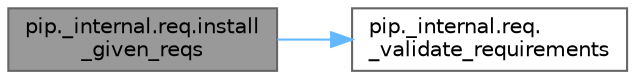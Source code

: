 digraph "pip._internal.req.install_given_reqs"
{
 // LATEX_PDF_SIZE
  bgcolor="transparent";
  edge [fontname=Helvetica,fontsize=10,labelfontname=Helvetica,labelfontsize=10];
  node [fontname=Helvetica,fontsize=10,shape=box,height=0.2,width=0.4];
  rankdir="LR";
  Node1 [id="Node000001",label="pip._internal.req.install\l_given_reqs",height=0.2,width=0.4,color="gray40", fillcolor="grey60", style="filled", fontcolor="black",tooltip=" "];
  Node1 -> Node2 [id="edge1_Node000001_Node000002",color="steelblue1",style="solid",tooltip=" "];
  Node2 [id="Node000002",label="pip._internal.req.\l_validate_requirements",height=0.2,width=0.4,color="grey40", fillcolor="white", style="filled",URL="$namespacepip_1_1__internal_1_1req.html#a5e085878b77ac0fd32ae711a638f7c48",tooltip=" "];
}
